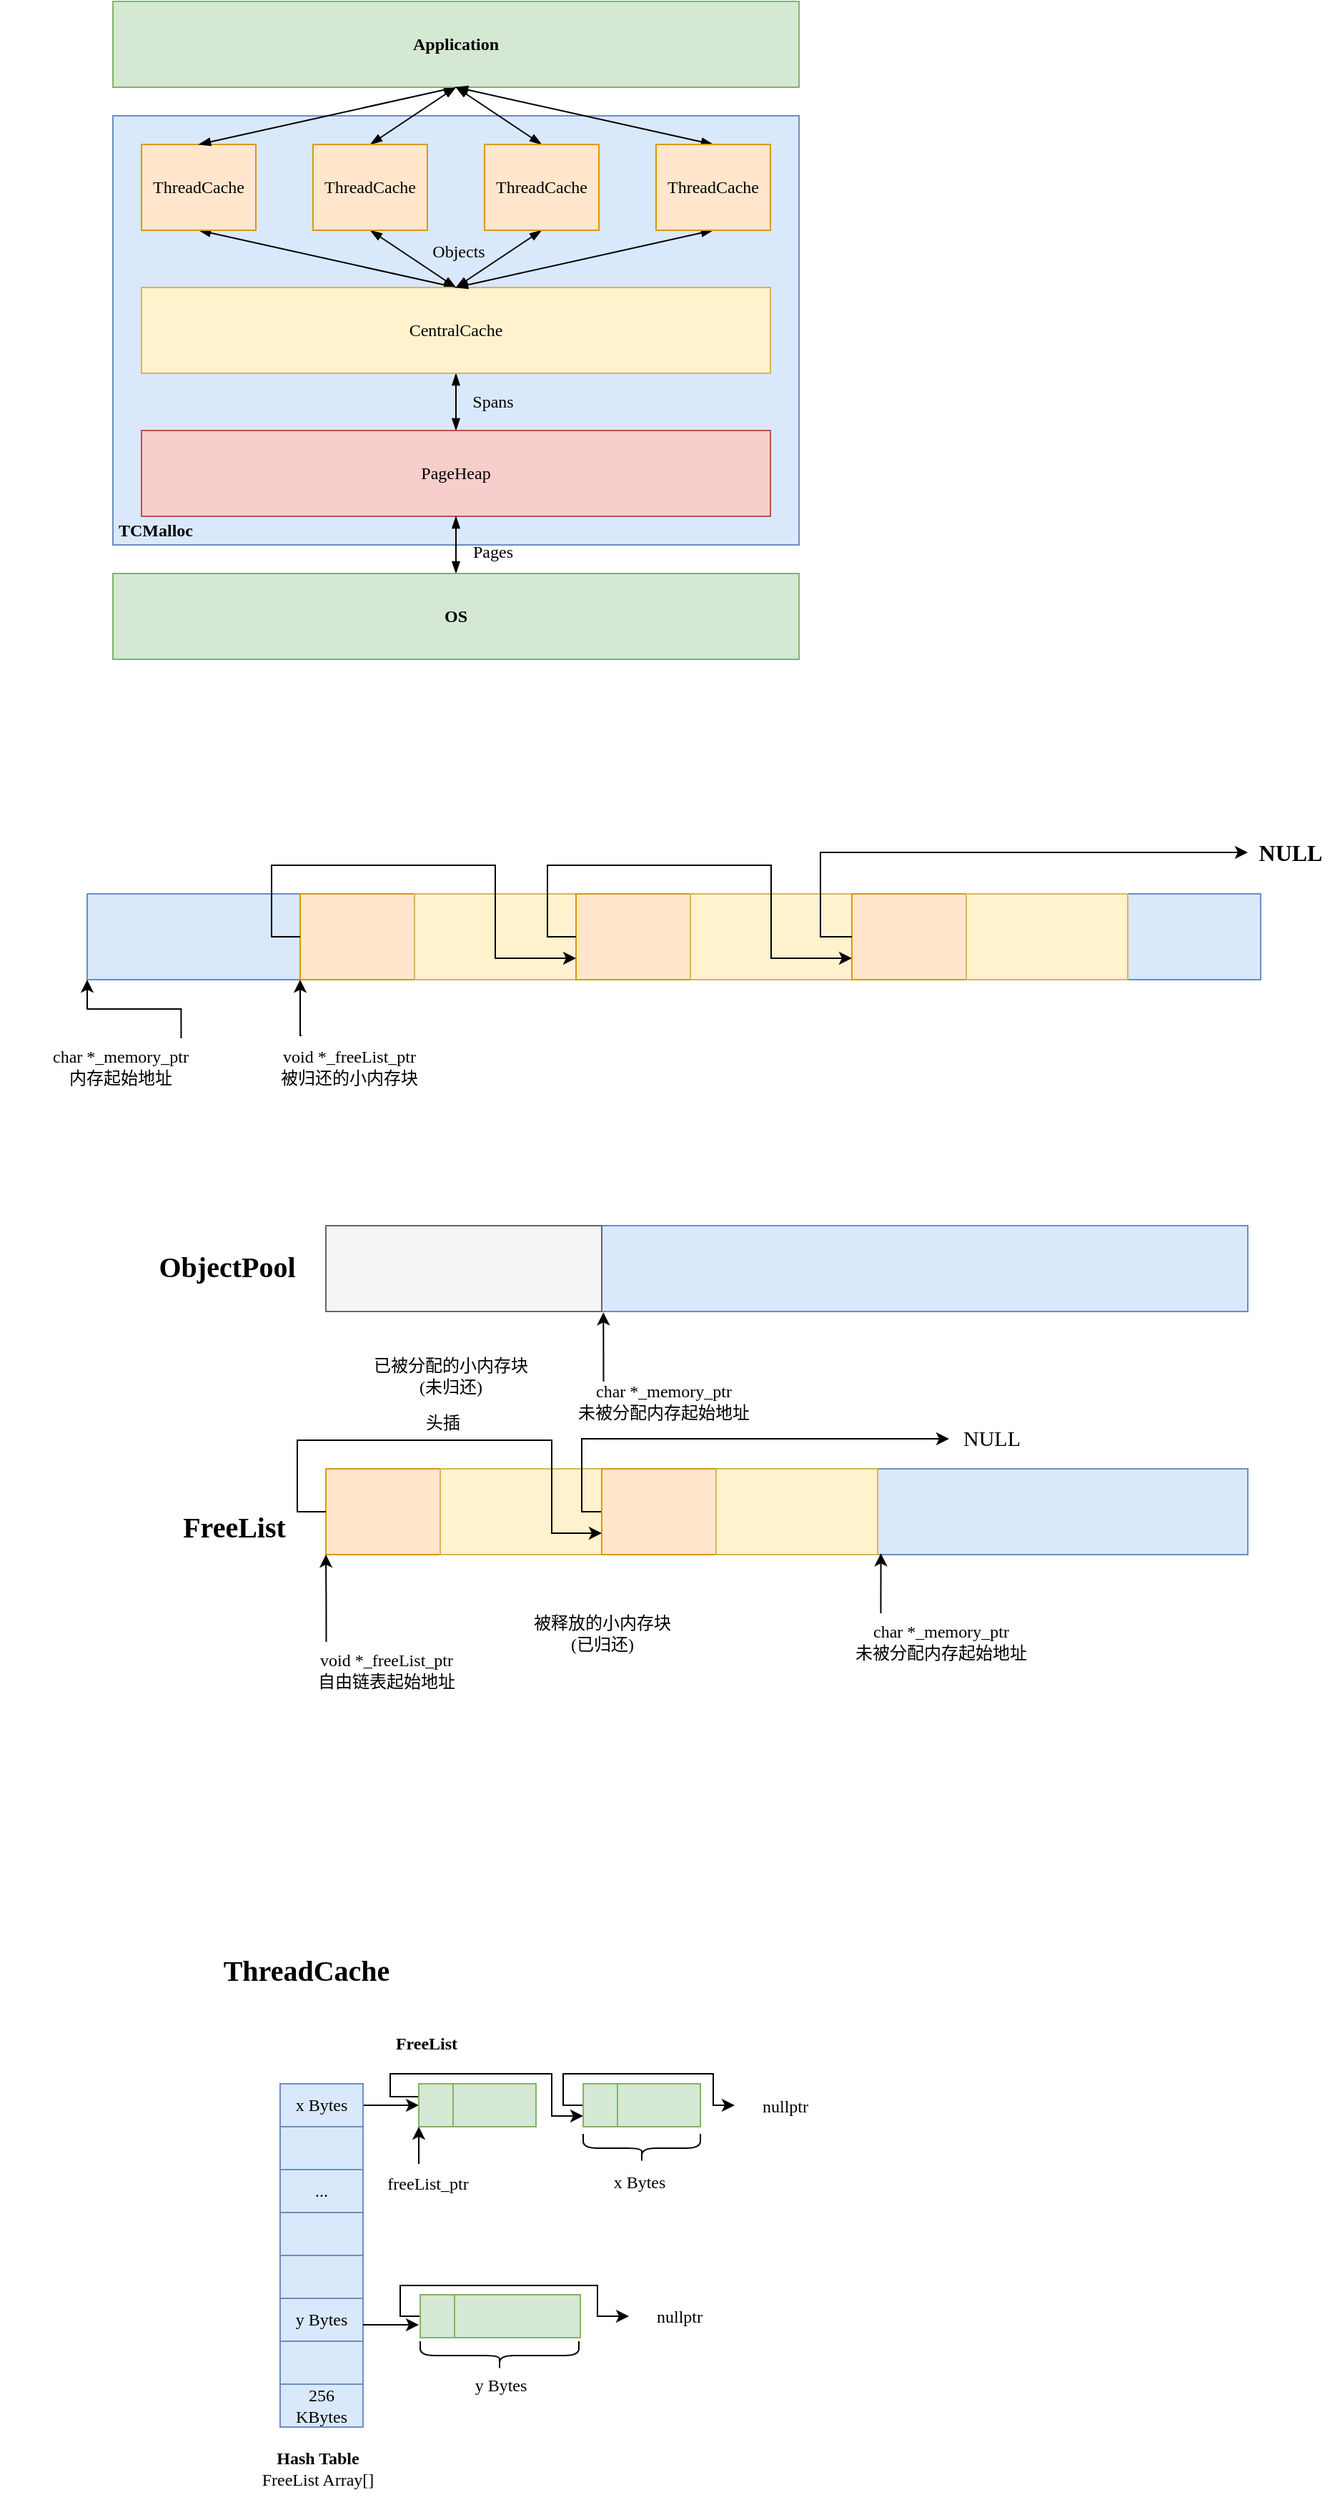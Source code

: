 <mxfile version="23.1.8" type="github" pages="2">
  <diagram name="第 1 页" id="vCILg_Ki7q9bG5vbGijk">
    <mxGraphModel dx="740" dy="376" grid="0" gridSize="10" guides="1" tooltips="1" connect="1" arrows="1" fold="1" page="1" pageScale="1" pageWidth="1654" pageHeight="2336" math="0" shadow="0">
      <root>
        <mxCell id="0" />
        <mxCell id="1" parent="0" />
        <mxCell id="2ix9AT3Dd3sCo8_-2dsp-60" value="" style="rounded=0;whiteSpace=wrap;html=1;fontFamily=Lucida Console;fillColor=#dae8fc;strokeColor=#6c8ebf;" vertex="1" parent="1">
          <mxGeometry x="102" y="724" width="821" height="60" as="geometry" />
        </mxCell>
        <mxCell id="2ix9AT3Dd3sCo8_-2dsp-11" value="" style="rounded=0;whiteSpace=wrap;html=1;fontFamily=Lucida Console;fillColor=#dae8fc;strokeColor=#6c8ebf;" vertex="1" parent="1">
          <mxGeometry x="120" y="180" width="480" height="300" as="geometry" />
        </mxCell>
        <mxCell id="2ix9AT3Dd3sCo8_-2dsp-18" style="rounded=0;orthogonalLoop=1;jettySize=auto;html=1;exitX=0.5;exitY=1;exitDx=0;exitDy=0;entryX=0.5;entryY=0;entryDx=0;entryDy=0;startArrow=blockThin;startFill=1;endArrow=blockThin;endFill=1;" edge="1" parent="1" source="2ix9AT3Dd3sCo8_-2dsp-1" target="2ix9AT3Dd3sCo8_-2dsp-7">
          <mxGeometry relative="1" as="geometry">
            <mxPoint x="240" y="300" as="targetPoint" />
          </mxGeometry>
        </mxCell>
        <mxCell id="2ix9AT3Dd3sCo8_-2dsp-1" value="&lt;font&gt;ThreadCache&lt;/font&gt;" style="rounded=0;whiteSpace=wrap;html=1;fontFamily=Lucida Console;fillColor=#ffe6cc;strokeColor=#d79b00;" vertex="1" parent="1">
          <mxGeometry x="140" y="200" width="80" height="60" as="geometry" />
        </mxCell>
        <mxCell id="2ix9AT3Dd3sCo8_-2dsp-17" style="rounded=0;orthogonalLoop=1;jettySize=auto;html=1;exitX=0.5;exitY=1;exitDx=0;exitDy=0;entryX=0.5;entryY=0;entryDx=0;entryDy=0;startArrow=blockThin;startFill=1;endArrow=blockThin;endFill=1;" edge="1" parent="1" source="2ix9AT3Dd3sCo8_-2dsp-5" target="2ix9AT3Dd3sCo8_-2dsp-1">
          <mxGeometry relative="1" as="geometry" />
        </mxCell>
        <mxCell id="2ix9AT3Dd3sCo8_-2dsp-5" value="&lt;b&gt;Application&lt;/b&gt;" style="rounded=0;whiteSpace=wrap;html=1;fontFamily=Lucida Console;fillColor=#d5e8d4;strokeColor=#82b366;" vertex="1" parent="1">
          <mxGeometry x="120" y="100" width="480" height="60" as="geometry" />
        </mxCell>
        <mxCell id="2ix9AT3Dd3sCo8_-2dsp-23" style="rounded=0;orthogonalLoop=1;jettySize=auto;html=1;exitX=0.5;exitY=1;exitDx=0;exitDy=0;startArrow=blockThin;startFill=1;endArrow=blockThin;endFill=1;" edge="1" parent="1" source="2ix9AT3Dd3sCo8_-2dsp-7">
          <mxGeometry relative="1" as="geometry">
            <mxPoint x="360" y="400" as="targetPoint" />
          </mxGeometry>
        </mxCell>
        <mxCell id="2ix9AT3Dd3sCo8_-2dsp-7" value="CentralCache" style="rounded=0;whiteSpace=wrap;html=1;fontFamily=Lucida Console;fillColor=#fff2cc;strokeColor=#d6b656;" vertex="1" parent="1">
          <mxGeometry x="140" y="300" width="440" height="60" as="geometry" />
        </mxCell>
        <mxCell id="2ix9AT3Dd3sCo8_-2dsp-8" value="PageHeap" style="rounded=0;whiteSpace=wrap;html=1;fontFamily=Lucida Console;fillColor=#f8cecc;strokeColor=#b85450;" vertex="1" parent="1">
          <mxGeometry x="140" y="400" width="440" height="60" as="geometry" />
        </mxCell>
        <mxCell id="2ix9AT3Dd3sCo8_-2dsp-25" style="rounded=0;orthogonalLoop=1;jettySize=auto;html=1;exitX=0.5;exitY=0;exitDx=0;exitDy=0;entryX=0.5;entryY=1;entryDx=0;entryDy=0;startArrow=blockThin;startFill=1;endArrow=blockThin;endFill=1;" edge="1" parent="1" source="2ix9AT3Dd3sCo8_-2dsp-10" target="2ix9AT3Dd3sCo8_-2dsp-8">
          <mxGeometry relative="1" as="geometry" />
        </mxCell>
        <mxCell id="2ix9AT3Dd3sCo8_-2dsp-10" value="&lt;b&gt;OS&lt;/b&gt;" style="rounded=0;whiteSpace=wrap;html=1;fontFamily=Lucida Console;fillColor=#d5e8d4;strokeColor=#82b366;" vertex="1" parent="1">
          <mxGeometry x="120" y="500" width="480" height="60" as="geometry" />
        </mxCell>
        <mxCell id="2ix9AT3Dd3sCo8_-2dsp-19" style="rounded=0;orthogonalLoop=1;jettySize=auto;html=1;exitX=0.5;exitY=1;exitDx=0;exitDy=0;entryX=0.5;entryY=0;entryDx=0;entryDy=0;startArrow=blockThin;startFill=1;endArrow=blockThin;endFill=1;" edge="1" parent="1" source="2ix9AT3Dd3sCo8_-2dsp-14" target="2ix9AT3Dd3sCo8_-2dsp-7">
          <mxGeometry relative="1" as="geometry">
            <mxPoint x="240" y="300" as="targetPoint" />
          </mxGeometry>
        </mxCell>
        <mxCell id="2ix9AT3Dd3sCo8_-2dsp-26" style="rounded=0;orthogonalLoop=1;jettySize=auto;html=1;exitX=0.5;exitY=0;exitDx=0;exitDy=0;entryX=0.5;entryY=1;entryDx=0;entryDy=0;startArrow=blockThin;startFill=1;endArrow=blockThin;endFill=1;" edge="1" parent="1" source="2ix9AT3Dd3sCo8_-2dsp-14" target="2ix9AT3Dd3sCo8_-2dsp-5">
          <mxGeometry relative="1" as="geometry" />
        </mxCell>
        <mxCell id="2ix9AT3Dd3sCo8_-2dsp-14" value="&lt;font&gt;ThreadCache&lt;/font&gt;" style="rounded=0;whiteSpace=wrap;html=1;fontFamily=Lucida Console;fillColor=#ffe6cc;strokeColor=#d79b00;" vertex="1" parent="1">
          <mxGeometry x="260" y="200" width="80" height="60" as="geometry" />
        </mxCell>
        <mxCell id="2ix9AT3Dd3sCo8_-2dsp-20" style="rounded=0;orthogonalLoop=1;jettySize=auto;html=1;exitX=0.5;exitY=1;exitDx=0;exitDy=0;entryX=0.5;entryY=0;entryDx=0;entryDy=0;startArrow=blockThin;startFill=1;endArrow=blockThin;endFill=1;" edge="1" parent="1" source="2ix9AT3Dd3sCo8_-2dsp-15" target="2ix9AT3Dd3sCo8_-2dsp-7">
          <mxGeometry relative="1" as="geometry" />
        </mxCell>
        <mxCell id="2ix9AT3Dd3sCo8_-2dsp-27" style="rounded=0;orthogonalLoop=1;jettySize=auto;html=1;exitX=0.5;exitY=0;exitDx=0;exitDy=0;entryX=0.5;entryY=1;entryDx=0;entryDy=0;startArrow=blockThin;startFill=1;endArrow=blockThin;endFill=1;" edge="1" parent="1" source="2ix9AT3Dd3sCo8_-2dsp-15" target="2ix9AT3Dd3sCo8_-2dsp-5">
          <mxGeometry relative="1" as="geometry" />
        </mxCell>
        <mxCell id="2ix9AT3Dd3sCo8_-2dsp-15" value="&lt;font&gt;ThreadCache&lt;/font&gt;" style="rounded=0;whiteSpace=wrap;html=1;fontFamily=Lucida Console;fillColor=#ffe6cc;strokeColor=#d79b00;" vertex="1" parent="1">
          <mxGeometry x="380" y="200" width="80" height="60" as="geometry" />
        </mxCell>
        <mxCell id="2ix9AT3Dd3sCo8_-2dsp-21" style="rounded=0;orthogonalLoop=1;jettySize=auto;html=1;exitX=0.5;exitY=1;exitDx=0;exitDy=0;startArrow=blockThin;startFill=1;endArrow=blockThin;endFill=1;entryX=0.5;entryY=0;entryDx=0;entryDy=0;" edge="1" parent="1" source="2ix9AT3Dd3sCo8_-2dsp-16" target="2ix9AT3Dd3sCo8_-2dsp-7">
          <mxGeometry relative="1" as="geometry">
            <mxPoint x="480" y="300" as="targetPoint" />
          </mxGeometry>
        </mxCell>
        <mxCell id="2ix9AT3Dd3sCo8_-2dsp-28" style="rounded=0;orthogonalLoop=1;jettySize=auto;html=1;exitX=0.5;exitY=0;exitDx=0;exitDy=0;entryX=0.5;entryY=1;entryDx=0;entryDy=0;startArrow=blockThin;startFill=1;endArrow=blockThin;endFill=1;" edge="1" parent="1" source="2ix9AT3Dd3sCo8_-2dsp-16" target="2ix9AT3Dd3sCo8_-2dsp-5">
          <mxGeometry relative="1" as="geometry" />
        </mxCell>
        <mxCell id="2ix9AT3Dd3sCo8_-2dsp-16" value="&lt;font&gt;ThreadCache&lt;/font&gt;" style="rounded=0;whiteSpace=wrap;html=1;fontFamily=Lucida Console;fillColor=#ffe6cc;strokeColor=#d79b00;" vertex="1" parent="1">
          <mxGeometry x="500" y="200" width="80" height="60" as="geometry" />
        </mxCell>
        <mxCell id="2ix9AT3Dd3sCo8_-2dsp-29" value="&lt;font face=&quot;Lucida Console&quot;&gt;Pages&lt;/font&gt;" style="text;html=1;align=center;verticalAlign=middle;whiteSpace=wrap;rounded=0;" vertex="1" parent="1">
          <mxGeometry x="356" y="465" width="60" height="40" as="geometry" />
        </mxCell>
        <mxCell id="2ix9AT3Dd3sCo8_-2dsp-30" value="&lt;font face=&quot;Lucida Console&quot;&gt;Spans&lt;/font&gt;" style="text;html=1;align=center;verticalAlign=middle;whiteSpace=wrap;rounded=0;" vertex="1" parent="1">
          <mxGeometry x="356" y="365" width="60" height="30" as="geometry" />
        </mxCell>
        <mxCell id="2ix9AT3Dd3sCo8_-2dsp-31" value="&lt;font face=&quot;Lucida Console&quot;&gt;Objects&lt;/font&gt;" style="text;html=1;align=center;verticalAlign=middle;whiteSpace=wrap;rounded=0;" vertex="1" parent="1">
          <mxGeometry x="332" y="260" width="60" height="30" as="geometry" />
        </mxCell>
        <mxCell id="2ix9AT3Dd3sCo8_-2dsp-33" value="&lt;font face=&quot;Lucida Console&quot;&gt;&lt;b&gt;TCMalloc&lt;/b&gt;&lt;/font&gt;" style="text;html=1;align=center;verticalAlign=middle;whiteSpace=wrap;rounded=0;" vertex="1" parent="1">
          <mxGeometry x="120" y="450" width="60" height="40" as="geometry" />
        </mxCell>
        <mxCell id="2ix9AT3Dd3sCo8_-2dsp-35" value="" style="rounded=0;whiteSpace=wrap;html=1;fontFamily=Lucida Console;fillColor=#ffe6cc;strokeColor=#d79b00;" vertex="1" parent="1">
          <mxGeometry x="251" y="724" width="80" height="60" as="geometry" />
        </mxCell>
        <mxCell id="2ix9AT3Dd3sCo8_-2dsp-36" value="" style="rounded=0;whiteSpace=wrap;html=1;fontFamily=Lucida Console;fillColor=#fff2cc;strokeColor=#d6b656;" vertex="1" parent="1">
          <mxGeometry x="331" y="724" width="113" height="60" as="geometry" />
        </mxCell>
        <mxCell id="2ix9AT3Dd3sCo8_-2dsp-37" value="" style="rounded=0;whiteSpace=wrap;html=1;fontFamily=Lucida Console;fillColor=#ffe6cc;strokeColor=#d79b00;" vertex="1" parent="1">
          <mxGeometry x="444" y="724" width="80" height="60" as="geometry" />
        </mxCell>
        <mxCell id="2ix9AT3Dd3sCo8_-2dsp-38" value="" style="rounded=0;whiteSpace=wrap;html=1;fontFamily=Lucida Console;fillColor=#fff2cc;strokeColor=#d6b656;" vertex="1" parent="1">
          <mxGeometry x="524" y="724" width="113" height="60" as="geometry" />
        </mxCell>
        <mxCell id="2ix9AT3Dd3sCo8_-2dsp-39" value="" style="rounded=0;whiteSpace=wrap;html=1;fontFamily=Lucida Console;fillColor=#ffe6cc;strokeColor=#d79b00;" vertex="1" parent="1">
          <mxGeometry x="637" y="724" width="80" height="60" as="geometry" />
        </mxCell>
        <mxCell id="2ix9AT3Dd3sCo8_-2dsp-40" value="" style="rounded=0;whiteSpace=wrap;html=1;fontFamily=Lucida Console;fillColor=#fff2cc;strokeColor=#d6b656;" vertex="1" parent="1">
          <mxGeometry x="717" y="724" width="113" height="60" as="geometry" />
        </mxCell>
        <mxCell id="2ix9AT3Dd3sCo8_-2dsp-43" value="&lt;font size=&quot;1&quot; face=&quot;Lucida Console&quot;&gt;&lt;b style=&quot;font-size: 16px;&quot;&gt;NULL&lt;/b&gt;&lt;/font&gt;" style="text;html=1;align=center;verticalAlign=middle;whiteSpace=wrap;rounded=0;" vertex="1" parent="1">
          <mxGeometry x="914" y="675" width="60" height="40" as="geometry" />
        </mxCell>
        <mxCell id="2ix9AT3Dd3sCo8_-2dsp-53" style="edgeStyle=orthogonalEdgeStyle;rounded=0;orthogonalLoop=1;jettySize=auto;html=1;exitX=0;exitY=0.5;exitDx=0;exitDy=0;entryX=0;entryY=0.75;entryDx=0;entryDy=0;" edge="1" parent="1" source="2ix9AT3Dd3sCo8_-2dsp-35" target="2ix9AT3Dd3sCo8_-2dsp-37">
          <mxGeometry relative="1" as="geometry" />
        </mxCell>
        <mxCell id="2ix9AT3Dd3sCo8_-2dsp-56" style="edgeStyle=orthogonalEdgeStyle;rounded=0;orthogonalLoop=1;jettySize=auto;html=1;exitX=0;exitY=0.5;exitDx=0;exitDy=0;entryX=0;entryY=0.75;entryDx=0;entryDy=0;" edge="1" parent="1" source="2ix9AT3Dd3sCo8_-2dsp-37" target="2ix9AT3Dd3sCo8_-2dsp-39">
          <mxGeometry relative="1" as="geometry" />
        </mxCell>
        <mxCell id="2ix9AT3Dd3sCo8_-2dsp-57" style="edgeStyle=orthogonalEdgeStyle;rounded=0;orthogonalLoop=1;jettySize=auto;html=1;exitX=1;exitY=0.5;exitDx=0;exitDy=0;entryX=0;entryY=0.5;entryDx=0;entryDy=0;" edge="1" parent="1" source="2ix9AT3Dd3sCo8_-2dsp-38" target="2ix9AT3Dd3sCo8_-2dsp-43">
          <mxGeometry relative="1" as="geometry">
            <Array as="points">
              <mxPoint x="615" y="754" />
              <mxPoint x="615" y="695" />
              <mxPoint x="905" y="695" />
            </Array>
          </mxGeometry>
        </mxCell>
        <mxCell id="2ix9AT3Dd3sCo8_-2dsp-59" style="edgeStyle=orthogonalEdgeStyle;rounded=0;orthogonalLoop=1;jettySize=auto;html=1;exitX=0.5;exitY=0;exitDx=0;exitDy=0;entryX=0;entryY=1;entryDx=0;entryDy=0;" edge="1" parent="1" target="2ix9AT3Dd3sCo8_-2dsp-35">
          <mxGeometry relative="1" as="geometry">
            <mxPoint x="252" y="823" as="sourcePoint" />
          </mxGeometry>
        </mxCell>
        <mxCell id="2ix9AT3Dd3sCo8_-2dsp-58" value="&lt;font face=&quot;Lucida Console&quot;&gt;void *_freeList_ptr&lt;/font&gt;&lt;br&gt;&lt;font face=&quot;黑体&quot;&gt;被归还的小内存块&lt;/font&gt;" style="text;html=1;align=center;verticalAlign=middle;whiteSpace=wrap;rounded=0;" vertex="1" parent="1">
          <mxGeometry x="201" y="825" width="169" height="40" as="geometry" />
        </mxCell>
        <mxCell id="2ix9AT3Dd3sCo8_-2dsp-62" style="edgeStyle=orthogonalEdgeStyle;rounded=0;orthogonalLoop=1;jettySize=auto;html=1;exitX=0.75;exitY=0;exitDx=0;exitDy=0;entryX=0;entryY=1;entryDx=0;entryDy=0;" edge="1" parent="1" source="2ix9AT3Dd3sCo8_-2dsp-61" target="2ix9AT3Dd3sCo8_-2dsp-60">
          <mxGeometry relative="1" as="geometry" />
        </mxCell>
        <mxCell id="2ix9AT3Dd3sCo8_-2dsp-61" value="&lt;font face=&quot;Lucida Console&quot;&gt;char *_memory_ptr&lt;/font&gt;&lt;br&gt;&lt;font face=&quot;黑体&quot;&gt;内存起始地址&lt;/font&gt;" style="text;html=1;align=center;verticalAlign=middle;whiteSpace=wrap;rounded=0;" vertex="1" parent="1">
          <mxGeometry x="41" y="825" width="169" height="40" as="geometry" />
        </mxCell>
        <mxCell id="2ix9AT3Dd3sCo8_-2dsp-64" value="" style="rounded=0;whiteSpace=wrap;html=1;fontFamily=Lucida Console;fillColor=#dae8fc;strokeColor=#6c8ebf;" vertex="1" parent="1">
          <mxGeometry x="269" y="956" width="645" height="60" as="geometry" />
        </mxCell>
        <mxCell id="2ix9AT3Dd3sCo8_-2dsp-66" style="rounded=0;orthogonalLoop=1;jettySize=auto;html=1;exitX=0.25;exitY=0;exitDx=0;exitDy=0;entryX=0.301;entryY=1.044;entryDx=0;entryDy=0;entryPerimeter=0;" edge="1" parent="1">
          <mxGeometry relative="1" as="geometry">
            <mxPoint x="463.25" y="1065" as="sourcePoint" />
            <mxPoint x="463.145" y="1016.64" as="targetPoint" />
          </mxGeometry>
        </mxCell>
        <mxCell id="2ix9AT3Dd3sCo8_-2dsp-65" value="&lt;font face=&quot;Lucida Console&quot;&gt;char *_memory_ptr&lt;/font&gt;&lt;br&gt;&lt;font face=&quot;黑体&quot;&gt;未被分配内存起始地址&lt;/font&gt;" style="text;html=1;align=center;verticalAlign=middle;whiteSpace=wrap;rounded=0;" vertex="1" parent="1">
          <mxGeometry x="421" y="1059" width="169" height="40" as="geometry" />
        </mxCell>
        <mxCell id="2ix9AT3Dd3sCo8_-2dsp-71" value="" style="rounded=0;whiteSpace=wrap;html=1;fontFamily=Lucida Console;fillColor=#f5f5f5;strokeColor=#666666;fontColor=#333333;" vertex="1" parent="1">
          <mxGeometry x="269" y="956" width="193" height="60" as="geometry" />
        </mxCell>
        <mxCell id="2ix9AT3Dd3sCo8_-2dsp-72" value="&lt;font face=&quot;黑体&quot;&gt;已被分配的小内存块&lt;br&gt;(未归还)&lt;br&gt;&lt;/font&gt;" style="text;html=1;align=center;verticalAlign=middle;whiteSpace=wrap;rounded=0;" vertex="1" parent="1">
          <mxGeometry x="272" y="1041" width="169" height="40" as="geometry" />
        </mxCell>
        <mxCell id="2ix9AT3Dd3sCo8_-2dsp-74" value="" style="rounded=0;whiteSpace=wrap;html=1;fontFamily=Lucida Console;fillColor=#dae8fc;strokeColor=#6c8ebf;" vertex="1" parent="1">
          <mxGeometry x="269" y="1126" width="645" height="60" as="geometry" />
        </mxCell>
        <mxCell id="2ix9AT3Dd3sCo8_-2dsp-76" value="&lt;font face=&quot;Lucida Console&quot;&gt;char *_memory_ptr&lt;/font&gt;&lt;br&gt;&lt;font face=&quot;黑体&quot;&gt;未被分配内存起始地址&lt;/font&gt;" style="text;html=1;align=center;verticalAlign=middle;whiteSpace=wrap;rounded=0;" vertex="1" parent="1">
          <mxGeometry x="615" y="1227" width="169" height="40" as="geometry" />
        </mxCell>
        <mxCell id="2ix9AT3Dd3sCo8_-2dsp-77" value="" style="rounded=0;whiteSpace=wrap;html=1;fontFamily=Lucida Console;fillColor=#ffe6cc;strokeColor=#d79b00;" vertex="1" parent="1">
          <mxGeometry x="269" y="1126" width="80" height="60" as="geometry" />
        </mxCell>
        <mxCell id="2ix9AT3Dd3sCo8_-2dsp-78" value="" style="rounded=0;whiteSpace=wrap;html=1;fontFamily=Lucida Console;fillColor=#fff2cc;strokeColor=#d6b656;" vertex="1" parent="1">
          <mxGeometry x="349" y="1126" width="113" height="60" as="geometry" />
        </mxCell>
        <mxCell id="2ix9AT3Dd3sCo8_-2dsp-89" style="edgeStyle=orthogonalEdgeStyle;rounded=0;orthogonalLoop=1;jettySize=auto;html=1;exitX=1;exitY=0.5;exitDx=0;exitDy=0;" edge="1" parent="1" target="2ix9AT3Dd3sCo8_-2dsp-88">
          <mxGeometry relative="1" as="geometry">
            <mxPoint x="462" y="1156" as="sourcePoint" />
            <mxPoint x="694.0" y="1101" as="targetPoint" />
            <Array as="points">
              <mxPoint x="448" y="1156" />
              <mxPoint x="448" y="1105" />
            </Array>
          </mxGeometry>
        </mxCell>
        <mxCell id="2ix9AT3Dd3sCo8_-2dsp-79" value="&lt;font face=&quot;黑体&quot;&gt;被释放的小内存块&lt;br&gt;(已归还)&lt;br&gt;&lt;/font&gt;" style="text;html=1;align=center;verticalAlign=middle;whiteSpace=wrap;rounded=0;" vertex="1" parent="1">
          <mxGeometry x="378" y="1221" width="169" height="40" as="geometry" />
        </mxCell>
        <mxCell id="2ix9AT3Dd3sCo8_-2dsp-81" value="" style="rounded=0;whiteSpace=wrap;html=1;fontFamily=Lucida Console;fillColor=#ffe6cc;strokeColor=#d79b00;" vertex="1" parent="1">
          <mxGeometry x="462" y="1126" width="80" height="60" as="geometry" />
        </mxCell>
        <mxCell id="2ix9AT3Dd3sCo8_-2dsp-82" value="" style="rounded=0;whiteSpace=wrap;html=1;fontFamily=Lucida Console;fillColor=#fff2cc;strokeColor=#d6b656;" vertex="1" parent="1">
          <mxGeometry x="542" y="1126" width="113" height="60" as="geometry" />
        </mxCell>
        <mxCell id="2ix9AT3Dd3sCo8_-2dsp-85" style="edgeStyle=orthogonalEdgeStyle;rounded=0;orthogonalLoop=1;jettySize=auto;html=1;exitX=0.25;exitY=0;exitDx=0;exitDy=0;entryX=0;entryY=1;entryDx=0;entryDy=0;" edge="1" parent="1" source="2ix9AT3Dd3sCo8_-2dsp-84" target="2ix9AT3Dd3sCo8_-2dsp-77">
          <mxGeometry relative="1" as="geometry" />
        </mxCell>
        <mxCell id="2ix9AT3Dd3sCo8_-2dsp-84" value="&lt;font face=&quot;Lucida Console&quot;&gt;void *_freeList_ptr&lt;/font&gt;&lt;br&gt;&lt;font face=&quot;黑体&quot;&gt;自由链表起始地址&lt;/font&gt;" style="text;html=1;align=center;verticalAlign=middle;whiteSpace=wrap;rounded=0;" vertex="1" parent="1">
          <mxGeometry x="227" y="1247" width="169" height="40" as="geometry" />
        </mxCell>
        <mxCell id="2ix9AT3Dd3sCo8_-2dsp-86" style="edgeStyle=orthogonalEdgeStyle;rounded=0;orthogonalLoop=1;jettySize=auto;html=1;exitX=0;exitY=0.5;exitDx=0;exitDy=0;entryX=1;entryY=0.75;entryDx=0;entryDy=0;" edge="1" parent="1" source="2ix9AT3Dd3sCo8_-2dsp-77" target="2ix9AT3Dd3sCo8_-2dsp-78">
          <mxGeometry relative="1" as="geometry">
            <Array as="points">
              <mxPoint x="249" y="1156" />
              <mxPoint x="249" y="1106" />
              <mxPoint x="427" y="1106" />
              <mxPoint x="427" y="1171" />
            </Array>
          </mxGeometry>
        </mxCell>
        <mxCell id="2ix9AT3Dd3sCo8_-2dsp-88" value="&lt;font face=&quot;黑体&quot;&gt;&lt;font style=&quot;font-size: 15px;&quot;&gt;NULL&lt;/font&gt;&lt;br&gt;&lt;/font&gt;" style="text;html=1;align=center;verticalAlign=middle;whiteSpace=wrap;rounded=0;" vertex="1" parent="1">
          <mxGeometry x="705" y="1084" width="59.5" height="40" as="geometry" />
        </mxCell>
        <mxCell id="2ix9AT3Dd3sCo8_-2dsp-90" style="rounded=0;orthogonalLoop=1;jettySize=auto;html=1;exitX=0.25;exitY=0;exitDx=0;exitDy=0;entryX=0.602;entryY=0.986;entryDx=0;entryDy=0;entryPerimeter=0;" edge="1" parent="1" source="2ix9AT3Dd3sCo8_-2dsp-76" target="2ix9AT3Dd3sCo8_-2dsp-74">
          <mxGeometry relative="1" as="geometry" />
        </mxCell>
        <mxCell id="2ix9AT3Dd3sCo8_-2dsp-91" value="&lt;font face=&quot;黑体&quot;&gt;头插&lt;br&gt;&lt;/font&gt;" style="text;html=1;align=center;verticalAlign=middle;whiteSpace=wrap;rounded=0;" vertex="1" parent="1">
          <mxGeometry x="330" y="1074" width="42" height="40" as="geometry" />
        </mxCell>
        <mxCell id="2ix9AT3Dd3sCo8_-2dsp-93" value="&lt;font size=&quot;1&quot; face=&quot;Lucida Console&quot;&gt;&lt;b style=&quot;font-size: 20px;&quot;&gt;FreeList&lt;/b&gt;&lt;/font&gt;" style="text;html=1;align=center;verticalAlign=middle;whiteSpace=wrap;rounded=0;" vertex="1" parent="1">
          <mxGeometry x="175" y="1146" width="60" height="40" as="geometry" />
        </mxCell>
        <mxCell id="2ix9AT3Dd3sCo8_-2dsp-94" value="&lt;font size=&quot;1&quot; face=&quot;Lucida Console&quot;&gt;&lt;b style=&quot;font-size: 20px;&quot;&gt;ObjectPool&lt;/b&gt;&lt;/font&gt;" style="text;html=1;align=center;verticalAlign=middle;whiteSpace=wrap;rounded=0;" vertex="1" parent="1">
          <mxGeometry x="170" y="964" width="60" height="40" as="geometry" />
        </mxCell>
        <mxCell id="HaCrzgObacT1Gevzyp2y-17" style="edgeStyle=orthogonalEdgeStyle;rounded=0;orthogonalLoop=1;jettySize=auto;html=1;exitX=0.5;exitY=0;exitDx=0;exitDy=0;entryX=0.5;entryY=1;entryDx=0;entryDy=0;" edge="1" parent="1" source="HaCrzgObacT1Gevzyp2y-2" target="HaCrzgObacT1Gevzyp2y-10">
          <mxGeometry relative="1" as="geometry" />
        </mxCell>
        <mxCell id="HaCrzgObacT1Gevzyp2y-2" value="x Bytes" style="rounded=0;whiteSpace=wrap;html=1;fontFamily=Lucida Console;fillColor=#dae8fc;strokeColor=#6c8ebf;direction=south;" vertex="1" parent="1">
          <mxGeometry x="237" y="1556" width="58" height="30" as="geometry" />
        </mxCell>
        <mxCell id="HaCrzgObacT1Gevzyp2y-3" value="" style="rounded=0;whiteSpace=wrap;html=1;fontFamily=Lucida Console;fillColor=#dae8fc;strokeColor=#6c8ebf;direction=south;" vertex="1" parent="1">
          <mxGeometry x="237" y="1586" width="58" height="30" as="geometry" />
        </mxCell>
        <mxCell id="HaCrzgObacT1Gevzyp2y-4" value="..." style="rounded=0;whiteSpace=wrap;html=1;fontFamily=Lucida Console;fillColor=#dae8fc;strokeColor=#6c8ebf;direction=south;" vertex="1" parent="1">
          <mxGeometry x="237" y="1616" width="58" height="30" as="geometry" />
        </mxCell>
        <mxCell id="HaCrzgObacT1Gevzyp2y-5" value="" style="rounded=0;whiteSpace=wrap;html=1;fontFamily=Lucida Console;fillColor=#dae8fc;strokeColor=#6c8ebf;direction=south;" vertex="1" parent="1">
          <mxGeometry x="237" y="1646" width="58" height="30" as="geometry" />
        </mxCell>
        <mxCell id="HaCrzgObacT1Gevzyp2y-6" value="" style="rounded=0;whiteSpace=wrap;html=1;fontFamily=Lucida Console;fillColor=#dae8fc;strokeColor=#6c8ebf;direction=south;" vertex="1" parent="1">
          <mxGeometry x="237" y="1676" width="58" height="30" as="geometry" />
        </mxCell>
        <mxCell id="HaCrzgObacT1Gevzyp2y-7" value="y Bytes" style="rounded=0;whiteSpace=wrap;html=1;fontFamily=Lucida Console;fillColor=#dae8fc;strokeColor=#6c8ebf;direction=south;" vertex="1" parent="1">
          <mxGeometry x="237" y="1706" width="58" height="30" as="geometry" />
        </mxCell>
        <mxCell id="HaCrzgObacT1Gevzyp2y-8" value="" style="rounded=0;whiteSpace=wrap;html=1;fontFamily=Lucida Console;fillColor=#dae8fc;strokeColor=#6c8ebf;direction=south;" vertex="1" parent="1">
          <mxGeometry x="237" y="1736" width="58" height="30" as="geometry" />
        </mxCell>
        <mxCell id="HaCrzgObacT1Gevzyp2y-9" value="256 KBytes" style="rounded=0;whiteSpace=wrap;html=1;fontFamily=Lucida Console;fillColor=#dae8fc;strokeColor=#6c8ebf;direction=south;" vertex="1" parent="1">
          <mxGeometry x="237" y="1766" width="58" height="30" as="geometry" />
        </mxCell>
        <mxCell id="HaCrzgObacT1Gevzyp2y-14" style="edgeStyle=orthogonalEdgeStyle;rounded=0;orthogonalLoop=1;jettySize=auto;html=1;exitX=0.25;exitY=1;exitDx=0;exitDy=0;entryX=0.75;entryY=1;entryDx=0;entryDy=0;" edge="1" parent="1" source="HaCrzgObacT1Gevzyp2y-10" target="HaCrzgObacT1Gevzyp2y-12">
          <mxGeometry relative="1" as="geometry">
            <Array as="points">
              <mxPoint x="334" y="1565" />
              <mxPoint x="314" y="1565" />
              <mxPoint x="314" y="1549" />
              <mxPoint x="427" y="1549" />
              <mxPoint x="427" y="1579" />
            </Array>
          </mxGeometry>
        </mxCell>
        <mxCell id="HaCrzgObacT1Gevzyp2y-10" value="" style="rounded=0;whiteSpace=wrap;html=1;fontFamily=Lucida Console;fillColor=#d5e8d4;strokeColor=#82b366;direction=south;" vertex="1" parent="1">
          <mxGeometry x="334" y="1556" width="24" height="30" as="geometry" />
        </mxCell>
        <mxCell id="HaCrzgObacT1Gevzyp2y-11" value="" style="rounded=0;whiteSpace=wrap;html=1;fontFamily=Lucida Console;fillColor=#d5e8d4;strokeColor=#82b366;direction=south;" vertex="1" parent="1">
          <mxGeometry x="358" y="1556" width="58" height="30" as="geometry" />
        </mxCell>
        <mxCell id="HaCrzgObacT1Gevzyp2y-16" style="edgeStyle=orthogonalEdgeStyle;rounded=0;orthogonalLoop=1;jettySize=auto;html=1;exitX=0.5;exitY=1;exitDx=0;exitDy=0;" edge="1" parent="1" source="HaCrzgObacT1Gevzyp2y-12" target="HaCrzgObacT1Gevzyp2y-15">
          <mxGeometry relative="1" as="geometry">
            <Array as="points">
              <mxPoint x="435" y="1571" />
              <mxPoint x="435" y="1549" />
              <mxPoint x="540" y="1549" />
              <mxPoint x="540" y="1571" />
            </Array>
          </mxGeometry>
        </mxCell>
        <mxCell id="HaCrzgObacT1Gevzyp2y-12" value="" style="rounded=0;whiteSpace=wrap;html=1;fontFamily=Lucida Console;fillColor=#d5e8d4;strokeColor=#82b366;direction=south;" vertex="1" parent="1">
          <mxGeometry x="449" y="1556" width="24" height="30" as="geometry" />
        </mxCell>
        <mxCell id="HaCrzgObacT1Gevzyp2y-13" value="" style="rounded=0;whiteSpace=wrap;html=1;fontFamily=Lucida Console;fillColor=#d5e8d4;strokeColor=#82b366;direction=south;" vertex="1" parent="1">
          <mxGeometry x="473" y="1556" width="58" height="30" as="geometry" />
        </mxCell>
        <mxCell id="HaCrzgObacT1Gevzyp2y-15" value="&lt;font face=&quot;Lucida Console&quot;&gt;nullptr&lt;/font&gt;" style="text;html=1;align=center;verticalAlign=middle;resizable=0;points=[];autosize=1;strokeColor=none;fillColor=none;" vertex="1" parent="1">
          <mxGeometry x="555" y="1558" width="69" height="27" as="geometry" />
        </mxCell>
        <mxCell id="HaCrzgObacT1Gevzyp2y-18" style="edgeStyle=orthogonalEdgeStyle;rounded=0;orthogonalLoop=1;jettySize=auto;html=1;exitX=0.5;exitY=0;exitDx=0;exitDy=0;entryX=0.5;entryY=1;entryDx=0;entryDy=0;" edge="1" parent="1">
          <mxGeometry relative="1" as="geometry">
            <mxPoint x="295" y="1724.5" as="sourcePoint" />
            <mxPoint x="334" y="1724.5" as="targetPoint" />
          </mxGeometry>
        </mxCell>
        <mxCell id="HaCrzgObacT1Gevzyp2y-22" style="edgeStyle=orthogonalEdgeStyle;rounded=0;orthogonalLoop=1;jettySize=auto;html=1;exitX=0.5;exitY=1;exitDx=0;exitDy=0;" edge="1" parent="1">
          <mxGeometry relative="1" as="geometry">
            <Array as="points">
              <mxPoint x="321" y="1719" />
              <mxPoint x="321" y="1697" />
              <mxPoint x="459" y="1697" />
              <mxPoint x="459" y="1719" />
            </Array>
            <mxPoint x="335" y="1718.5" as="sourcePoint" />
            <mxPoint x="481" y="1718.533" as="targetPoint" />
          </mxGeometry>
        </mxCell>
        <mxCell id="HaCrzgObacT1Gevzyp2y-23" value="" style="rounded=0;whiteSpace=wrap;html=1;fontFamily=Lucida Console;fillColor=#d5e8d4;strokeColor=#82b366;direction=south;" vertex="1" parent="1">
          <mxGeometry x="335" y="1703.5" width="24" height="30" as="geometry" />
        </mxCell>
        <mxCell id="HaCrzgObacT1Gevzyp2y-24" value="" style="rounded=0;whiteSpace=wrap;html=1;fontFamily=Lucida Console;fillColor=#d5e8d4;strokeColor=#82b366;direction=south;" vertex="1" parent="1">
          <mxGeometry x="359" y="1703.5" width="88" height="30" as="geometry" />
        </mxCell>
        <mxCell id="HaCrzgObacT1Gevzyp2y-25" value="&lt;font face=&quot;Lucida Console&quot;&gt;nullptr&lt;/font&gt;" style="text;html=1;align=center;verticalAlign=middle;resizable=0;points=[];autosize=1;strokeColor=none;fillColor=none;" vertex="1" parent="1">
          <mxGeometry x="481" y="1705.5" width="69" height="27" as="geometry" />
        </mxCell>
        <mxCell id="HaCrzgObacT1Gevzyp2y-27" value="&lt;font face=&quot;Lucida Console&quot;&gt;&lt;b&gt;Hash Table&lt;/b&gt;&lt;br&gt;FreeList Array[]&lt;/font&gt;" style="text;html=1;align=center;verticalAlign=middle;resizable=0;points=[];autosize=1;strokeColor=none;fillColor=none;" vertex="1" parent="1">
          <mxGeometry x="196" y="1804" width="134" height="42" as="geometry" />
        </mxCell>
        <mxCell id="HaCrzgObacT1Gevzyp2y-29" style="edgeStyle=orthogonalEdgeStyle;rounded=0;orthogonalLoop=1;jettySize=auto;html=1;entryX=1;entryY=1;entryDx=0;entryDy=0;" edge="1" parent="1" source="HaCrzgObacT1Gevzyp2y-28" target="HaCrzgObacT1Gevzyp2y-10">
          <mxGeometry relative="1" as="geometry" />
        </mxCell>
        <mxCell id="HaCrzgObacT1Gevzyp2y-28" value="&lt;font face=&quot;Lucida Console&quot;&gt;&amp;nbsp; &amp;nbsp; freeList_ptr&lt;/font&gt;" style="text;html=1;align=center;verticalAlign=middle;resizable=0;points=[];autosize=1;strokeColor=none;fillColor=none;" vertex="1" parent="1">
          <mxGeometry x="267" y="1612" width="134" height="27" as="geometry" />
        </mxCell>
        <mxCell id="HaCrzgObacT1Gevzyp2y-30" value="&lt;font style=&quot;font-size: 20px;&quot; face=&quot;Lucida Console&quot;&gt;&lt;b&gt;ThreadCache&lt;/b&gt;&lt;/font&gt;" style="text;html=1;align=center;verticalAlign=middle;resizable=0;points=[];autosize=1;strokeColor=none;fillColor=none;" vertex="1" parent="1">
          <mxGeometry x="177" y="1458" width="155" height="36" as="geometry" />
        </mxCell>
        <mxCell id="HaCrzgObacT1Gevzyp2y-31" value="" style="shape=curlyBracket;whiteSpace=wrap;html=1;rounded=1;flipH=1;labelPosition=right;verticalLabelPosition=middle;align=left;verticalAlign=middle;direction=north;" vertex="1" parent="1">
          <mxGeometry x="449" y="1591" width="82" height="20" as="geometry" />
        </mxCell>
        <mxCell id="HaCrzgObacT1Gevzyp2y-32" value="&lt;font face=&quot;Lucida Console&quot;&gt;x Bytes&lt;/font&gt;" style="text;html=1;align=center;verticalAlign=middle;resizable=0;points=[];autosize=1;strokeColor=none;fillColor=none;" vertex="1" parent="1">
          <mxGeometry x="453" y="1611" width="69" height="27" as="geometry" />
        </mxCell>
        <mxCell id="HaCrzgObacT1Gevzyp2y-33" value="" style="shape=curlyBracket;whiteSpace=wrap;html=1;rounded=1;flipH=1;labelPosition=right;verticalLabelPosition=middle;align=left;verticalAlign=middle;direction=north;" vertex="1" parent="1">
          <mxGeometry x="335" y="1736" width="111" height="20" as="geometry" />
        </mxCell>
        <mxCell id="HaCrzgObacT1Gevzyp2y-34" value="&lt;font face=&quot;Lucida Console&quot;&gt;y Bytes&lt;/font&gt;" style="text;html=1;align=center;verticalAlign=middle;resizable=0;points=[];autosize=1;strokeColor=none;fillColor=none;" vertex="1" parent="1">
          <mxGeometry x="356" y="1753" width="69" height="27" as="geometry" />
        </mxCell>
        <mxCell id="HaCrzgObacT1Gevzyp2y-37" value="&lt;font face=&quot;Lucida Console&quot;&gt;&lt;b&gt;FreeList&lt;/b&gt;&lt;/font&gt;" style="text;html=1;align=center;verticalAlign=middle;resizable=0;points=[];autosize=1;strokeColor=none;fillColor=none;" vertex="1" parent="1">
          <mxGeometry x="300" y="1514" width="78" height="27" as="geometry" />
        </mxCell>
      </root>
    </mxGraphModel>
  </diagram>
  <diagram id="xthiHfR-xUb02Qm0atG0" name="第 2 页">
    <mxGraphModel dx="721" dy="322" grid="0" gridSize="10" guides="1" tooltips="1" connect="1" arrows="1" fold="1" page="1" pageScale="1" pageWidth="1654" pageHeight="2336" math="0" shadow="0">
      <root>
        <mxCell id="0" />
        <mxCell id="1" parent="0" />
      </root>
    </mxGraphModel>
  </diagram>
</mxfile>
